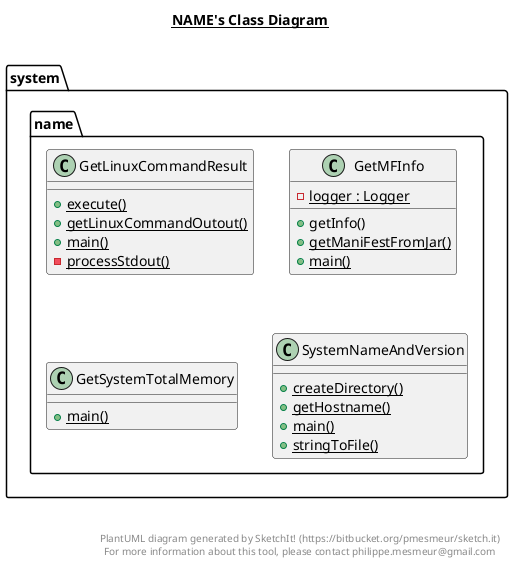 @startuml

title __NAME's Class Diagram__\n

  namespace system.name {
    class system.name.GetLinuxCommandResult {
        {static} + execute()
        {static} + getLinuxCommandOutout()
        {static} + main()
        {static} - processStdout()
    }
  }
  

  namespace system.name {
    class system.name.GetMFInfo {
        {static} - logger : Logger
        + getInfo()
        {static} + getManiFestFromJar()
        {static} + main()
    }
  }
  

  namespace system.name {
    class system.name.GetSystemTotalMemory {
        {static} + main()
    }
  }
  

  namespace system.name {
    class system.name.SystemNameAndVersion {
        {static} + createDirectory()
        {static} + getHostname()
        {static} + main()
        {static} + stringToFile()
    }
  }
  



right footer


PlantUML diagram generated by SketchIt! (https://bitbucket.org/pmesmeur/sketch.it)
For more information about this tool, please contact philippe.mesmeur@gmail.com
endfooter

@enduml
